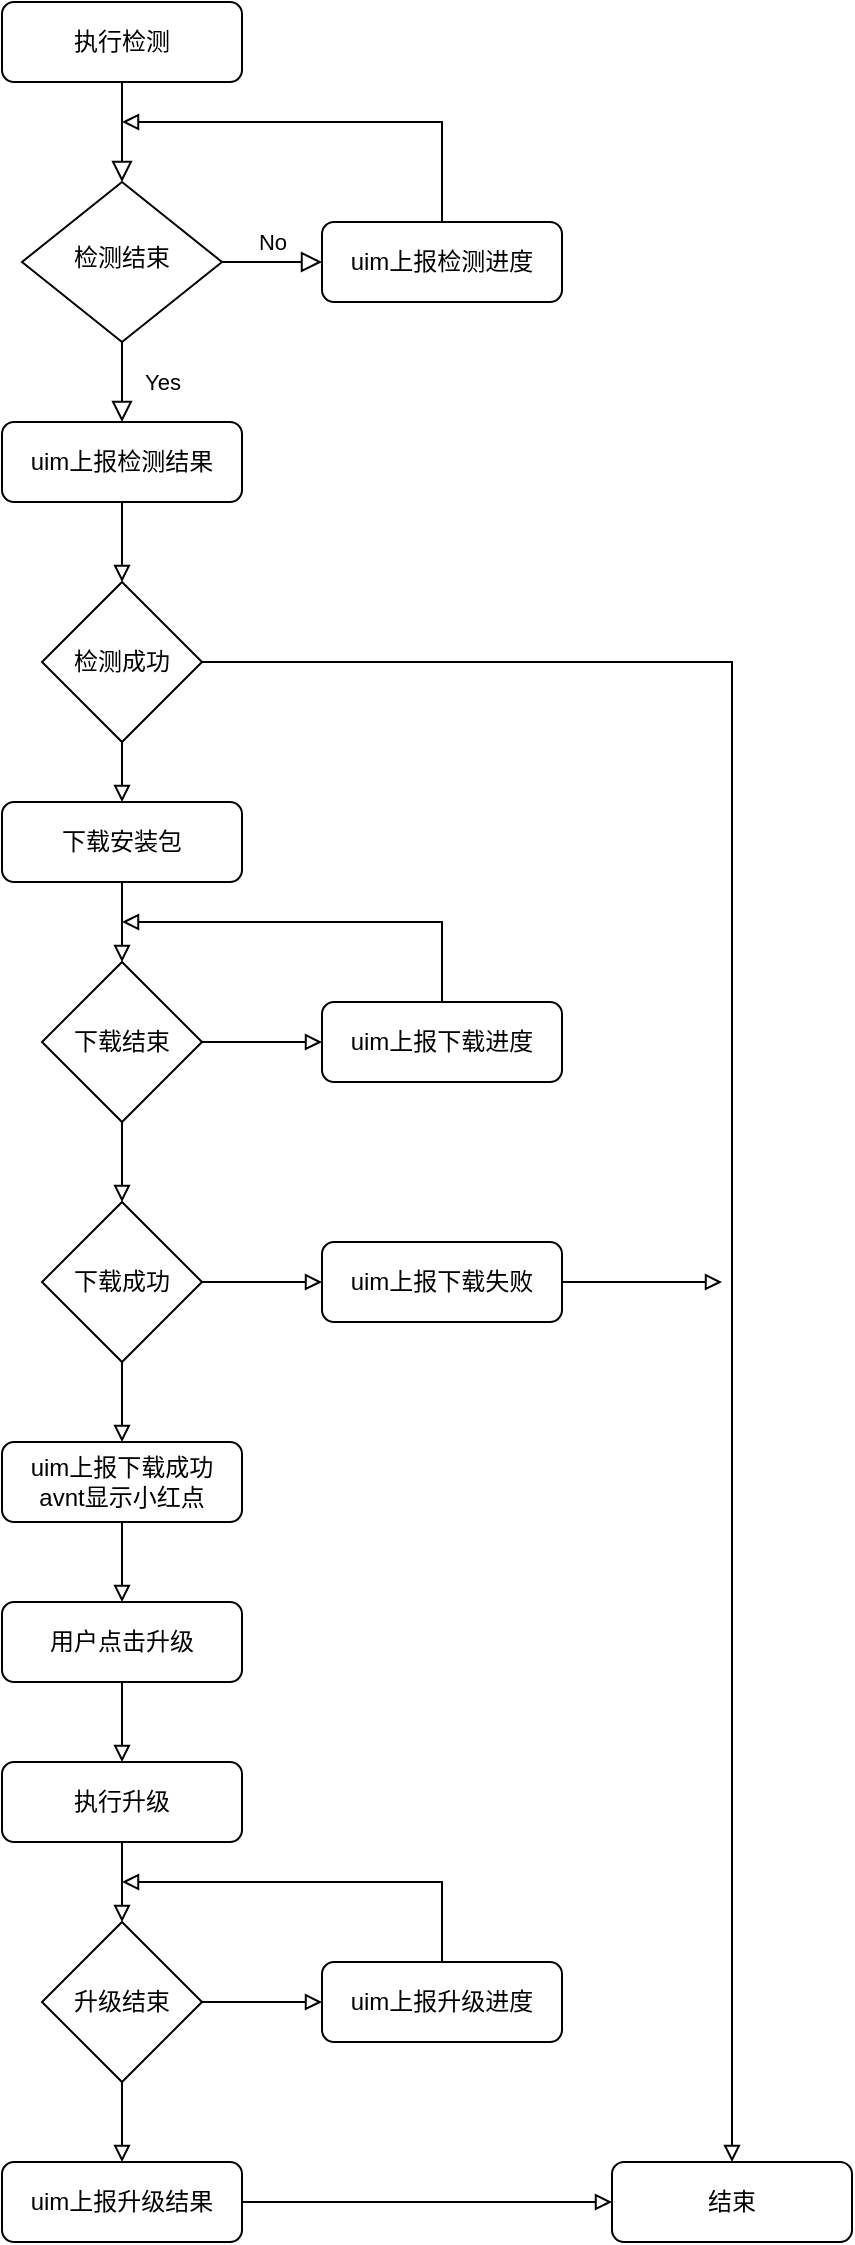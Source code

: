 <mxfile version="20.1.1" type="github">
  <diagram id="C5RBs43oDa-KdzZeNtuy" name="Page-1">
    <mxGraphModel dx="782" dy="426" grid="1" gridSize="10" guides="1" tooltips="1" connect="1" arrows="1" fold="1" page="1" pageScale="1" pageWidth="1169" pageHeight="1654" math="0" shadow="0">
      <root>
        <mxCell id="WIyWlLk6GJQsqaUBKTNV-0" />
        <mxCell id="WIyWlLk6GJQsqaUBKTNV-1" parent="WIyWlLk6GJQsqaUBKTNV-0" />
        <mxCell id="WIyWlLk6GJQsqaUBKTNV-2" value="" style="rounded=0;html=1;jettySize=auto;orthogonalLoop=1;fontSize=11;endArrow=block;endFill=0;endSize=8;strokeWidth=1;shadow=0;labelBackgroundColor=none;edgeStyle=orthogonalEdgeStyle;" parent="WIyWlLk6GJQsqaUBKTNV-1" source="WIyWlLk6GJQsqaUBKTNV-3" target="WIyWlLk6GJQsqaUBKTNV-6" edge="1">
          <mxGeometry relative="1" as="geometry" />
        </mxCell>
        <mxCell id="WIyWlLk6GJQsqaUBKTNV-3" value="执行检测" style="rounded=1;whiteSpace=wrap;html=1;fontSize=12;glass=0;strokeWidth=1;shadow=0;" parent="WIyWlLk6GJQsqaUBKTNV-1" vertex="1">
          <mxGeometry x="160" y="80" width="120" height="40" as="geometry" />
        </mxCell>
        <mxCell id="WIyWlLk6GJQsqaUBKTNV-4" value="Yes" style="rounded=0;html=1;jettySize=auto;orthogonalLoop=1;fontSize=11;endArrow=block;endFill=0;endSize=8;strokeWidth=1;shadow=0;labelBackgroundColor=none;edgeStyle=orthogonalEdgeStyle;" parent="WIyWlLk6GJQsqaUBKTNV-1" source="WIyWlLk6GJQsqaUBKTNV-6" edge="1">
          <mxGeometry y="20" relative="1" as="geometry">
            <mxPoint as="offset" />
            <mxPoint x="220" y="290" as="targetPoint" />
          </mxGeometry>
        </mxCell>
        <mxCell id="WIyWlLk6GJQsqaUBKTNV-5" value="No" style="edgeStyle=orthogonalEdgeStyle;rounded=0;html=1;jettySize=auto;orthogonalLoop=1;fontSize=11;endArrow=block;endFill=0;endSize=8;strokeWidth=1;shadow=0;labelBackgroundColor=none;" parent="WIyWlLk6GJQsqaUBKTNV-1" source="WIyWlLk6GJQsqaUBKTNV-6" target="WIyWlLk6GJQsqaUBKTNV-7" edge="1">
          <mxGeometry y="10" relative="1" as="geometry">
            <mxPoint as="offset" />
          </mxGeometry>
        </mxCell>
        <mxCell id="WIyWlLk6GJQsqaUBKTNV-6" value="检测结束" style="rhombus;whiteSpace=wrap;html=1;shadow=0;fontFamily=Helvetica;fontSize=12;align=center;strokeWidth=1;spacing=6;spacingTop=-4;" parent="WIyWlLk6GJQsqaUBKTNV-1" vertex="1">
          <mxGeometry x="170" y="170" width="100" height="80" as="geometry" />
        </mxCell>
        <mxCell id="58yIOTkPHo44h-EmWvCA-26" style="edgeStyle=orthogonalEdgeStyle;rounded=0;orthogonalLoop=1;jettySize=auto;html=1;exitX=0.5;exitY=0;exitDx=0;exitDy=0;endArrow=block;endFill=0;" edge="1" parent="WIyWlLk6GJQsqaUBKTNV-1" source="WIyWlLk6GJQsqaUBKTNV-7">
          <mxGeometry relative="1" as="geometry">
            <mxPoint x="220" y="140" as="targetPoint" />
            <Array as="points">
              <mxPoint x="380" y="140" />
              <mxPoint x="220" y="140" />
            </Array>
          </mxGeometry>
        </mxCell>
        <mxCell id="WIyWlLk6GJQsqaUBKTNV-7" value="uim上报检测进度" style="rounded=1;whiteSpace=wrap;html=1;fontSize=12;glass=0;strokeWidth=1;shadow=0;" parent="WIyWlLk6GJQsqaUBKTNV-1" vertex="1">
          <mxGeometry x="320" y="190" width="120" height="40" as="geometry" />
        </mxCell>
        <mxCell id="58yIOTkPHo44h-EmWvCA-8" style="edgeStyle=orthogonalEdgeStyle;rounded=0;orthogonalLoop=1;jettySize=auto;html=1;endArrow=block;endFill=0;" edge="1" parent="WIyWlLk6GJQsqaUBKTNV-1" source="58yIOTkPHo44h-EmWvCA-0">
          <mxGeometry relative="1" as="geometry">
            <mxPoint x="220" y="370" as="targetPoint" />
          </mxGeometry>
        </mxCell>
        <mxCell id="58yIOTkPHo44h-EmWvCA-0" value="uim上报检测结果" style="rounded=1;whiteSpace=wrap;html=1;" vertex="1" parent="WIyWlLk6GJQsqaUBKTNV-1">
          <mxGeometry x="160" y="290" width="120" height="40" as="geometry" />
        </mxCell>
        <mxCell id="58yIOTkPHo44h-EmWvCA-12" style="edgeStyle=orthogonalEdgeStyle;rounded=0;orthogonalLoop=1;jettySize=auto;html=1;entryX=0.5;entryY=0;entryDx=0;entryDy=0;endArrow=block;endFill=0;" edge="1" parent="WIyWlLk6GJQsqaUBKTNV-1" source="58yIOTkPHo44h-EmWvCA-2" target="58yIOTkPHo44h-EmWvCA-10">
          <mxGeometry relative="1" as="geometry" />
        </mxCell>
        <mxCell id="58yIOTkPHo44h-EmWvCA-42" style="edgeStyle=orthogonalEdgeStyle;rounded=0;orthogonalLoop=1;jettySize=auto;html=1;endArrow=block;endFill=0;" edge="1" parent="WIyWlLk6GJQsqaUBKTNV-1" source="58yIOTkPHo44h-EmWvCA-2" target="58yIOTkPHo44h-EmWvCA-40">
          <mxGeometry relative="1" as="geometry" />
        </mxCell>
        <mxCell id="58yIOTkPHo44h-EmWvCA-2" value="检测成功" style="rhombus;whiteSpace=wrap;html=1;" vertex="1" parent="WIyWlLk6GJQsqaUBKTNV-1">
          <mxGeometry x="180" y="370" width="80" height="80" as="geometry" />
        </mxCell>
        <mxCell id="58yIOTkPHo44h-EmWvCA-14" style="edgeStyle=orthogonalEdgeStyle;rounded=0;orthogonalLoop=1;jettySize=auto;html=1;exitX=0.5;exitY=1;exitDx=0;exitDy=0;entryX=0.5;entryY=0;entryDx=0;entryDy=0;endArrow=block;endFill=0;" edge="1" parent="WIyWlLk6GJQsqaUBKTNV-1" source="58yIOTkPHo44h-EmWvCA-10" target="58yIOTkPHo44h-EmWvCA-13">
          <mxGeometry relative="1" as="geometry" />
        </mxCell>
        <mxCell id="58yIOTkPHo44h-EmWvCA-10" value="下载安装包" style="rounded=1;whiteSpace=wrap;html=1;" vertex="1" parent="WIyWlLk6GJQsqaUBKTNV-1">
          <mxGeometry x="160" y="480" width="120" height="40" as="geometry" />
        </mxCell>
        <mxCell id="58yIOTkPHo44h-EmWvCA-16" style="edgeStyle=orthogonalEdgeStyle;rounded=0;orthogonalLoop=1;jettySize=auto;html=1;exitX=1;exitY=0.5;exitDx=0;exitDy=0;entryX=0;entryY=0.5;entryDx=0;entryDy=0;endArrow=block;endFill=0;" edge="1" parent="WIyWlLk6GJQsqaUBKTNV-1" source="58yIOTkPHo44h-EmWvCA-13" target="58yIOTkPHo44h-EmWvCA-15">
          <mxGeometry relative="1" as="geometry" />
        </mxCell>
        <mxCell id="58yIOTkPHo44h-EmWvCA-22" style="edgeStyle=orthogonalEdgeStyle;rounded=0;orthogonalLoop=1;jettySize=auto;html=1;entryX=0.5;entryY=0;entryDx=0;entryDy=0;endArrow=block;endFill=0;" edge="1" parent="WIyWlLk6GJQsqaUBKTNV-1" source="58yIOTkPHo44h-EmWvCA-13" target="58yIOTkPHo44h-EmWvCA-21">
          <mxGeometry relative="1" as="geometry" />
        </mxCell>
        <mxCell id="58yIOTkPHo44h-EmWvCA-13" value="下载结束" style="rhombus;whiteSpace=wrap;html=1;" vertex="1" parent="WIyWlLk6GJQsqaUBKTNV-1">
          <mxGeometry x="180" y="560" width="80" height="80" as="geometry" />
        </mxCell>
        <mxCell id="58yIOTkPHo44h-EmWvCA-28" style="edgeStyle=orthogonalEdgeStyle;rounded=0;orthogonalLoop=1;jettySize=auto;html=1;exitX=0.5;exitY=0;exitDx=0;exitDy=0;endArrow=block;endFill=0;" edge="1" parent="WIyWlLk6GJQsqaUBKTNV-1" source="58yIOTkPHo44h-EmWvCA-15">
          <mxGeometry relative="1" as="geometry">
            <mxPoint x="220" y="540" as="targetPoint" />
            <Array as="points">
              <mxPoint x="380" y="540" />
              <mxPoint x="220" y="540" />
            </Array>
          </mxGeometry>
        </mxCell>
        <mxCell id="58yIOTkPHo44h-EmWvCA-15" value="uim上报下载进度" style="rounded=1;whiteSpace=wrap;html=1;" vertex="1" parent="WIyWlLk6GJQsqaUBKTNV-1">
          <mxGeometry x="320" y="580" width="120" height="40" as="geometry" />
        </mxCell>
        <mxCell id="58yIOTkPHo44h-EmWvCA-20" style="edgeStyle=orthogonalEdgeStyle;rounded=0;orthogonalLoop=1;jettySize=auto;html=1;exitX=0.5;exitY=1;exitDx=0;exitDy=0;entryX=0.5;entryY=0;entryDx=0;entryDy=0;endArrow=block;endFill=0;" edge="1" parent="WIyWlLk6GJQsqaUBKTNV-1" source="58yIOTkPHo44h-EmWvCA-17" target="58yIOTkPHo44h-EmWvCA-19">
          <mxGeometry relative="1" as="geometry" />
        </mxCell>
        <mxCell id="58yIOTkPHo44h-EmWvCA-17" value="uim上报下载成功&lt;br&gt;avnt显示小红点" style="rounded=1;whiteSpace=wrap;html=1;" vertex="1" parent="WIyWlLk6GJQsqaUBKTNV-1">
          <mxGeometry x="160" y="800" width="120" height="40" as="geometry" />
        </mxCell>
        <mxCell id="58yIOTkPHo44h-EmWvCA-31" style="edgeStyle=orthogonalEdgeStyle;rounded=0;orthogonalLoop=1;jettySize=auto;html=1;entryX=0.5;entryY=0;entryDx=0;entryDy=0;endArrow=block;endFill=0;" edge="1" parent="WIyWlLk6GJQsqaUBKTNV-1" source="58yIOTkPHo44h-EmWvCA-19" target="58yIOTkPHo44h-EmWvCA-30">
          <mxGeometry relative="1" as="geometry" />
        </mxCell>
        <mxCell id="58yIOTkPHo44h-EmWvCA-19" value="用户点击升级" style="rounded=1;whiteSpace=wrap;html=1;" vertex="1" parent="WIyWlLk6GJQsqaUBKTNV-1">
          <mxGeometry x="160" y="880" width="120" height="40" as="geometry" />
        </mxCell>
        <mxCell id="58yIOTkPHo44h-EmWvCA-24" style="edgeStyle=orthogonalEdgeStyle;rounded=0;orthogonalLoop=1;jettySize=auto;html=1;entryX=0;entryY=0.5;entryDx=0;entryDy=0;endArrow=block;endFill=0;" edge="1" parent="WIyWlLk6GJQsqaUBKTNV-1" source="58yIOTkPHo44h-EmWvCA-21" target="58yIOTkPHo44h-EmWvCA-23">
          <mxGeometry relative="1" as="geometry" />
        </mxCell>
        <mxCell id="58yIOTkPHo44h-EmWvCA-25" style="edgeStyle=orthogonalEdgeStyle;rounded=0;orthogonalLoop=1;jettySize=auto;html=1;exitX=0.5;exitY=1;exitDx=0;exitDy=0;entryX=0.5;entryY=0;entryDx=0;entryDy=0;endArrow=block;endFill=0;" edge="1" parent="WIyWlLk6GJQsqaUBKTNV-1" source="58yIOTkPHo44h-EmWvCA-21" target="58yIOTkPHo44h-EmWvCA-17">
          <mxGeometry relative="1" as="geometry" />
        </mxCell>
        <mxCell id="58yIOTkPHo44h-EmWvCA-21" value="下载成功" style="rhombus;whiteSpace=wrap;html=1;" vertex="1" parent="WIyWlLk6GJQsqaUBKTNV-1">
          <mxGeometry x="180" y="680" width="80" height="80" as="geometry" />
        </mxCell>
        <mxCell id="58yIOTkPHo44h-EmWvCA-43" style="edgeStyle=orthogonalEdgeStyle;rounded=0;orthogonalLoop=1;jettySize=auto;html=1;endArrow=block;endFill=0;" edge="1" parent="WIyWlLk6GJQsqaUBKTNV-1" source="58yIOTkPHo44h-EmWvCA-23">
          <mxGeometry relative="1" as="geometry">
            <mxPoint x="520" y="720" as="targetPoint" />
          </mxGeometry>
        </mxCell>
        <mxCell id="58yIOTkPHo44h-EmWvCA-23" value="uim上报下载失败" style="rounded=1;whiteSpace=wrap;html=1;" vertex="1" parent="WIyWlLk6GJQsqaUBKTNV-1">
          <mxGeometry x="320" y="700" width="120" height="40" as="geometry" />
        </mxCell>
        <mxCell id="58yIOTkPHo44h-EmWvCA-36" style="edgeStyle=orthogonalEdgeStyle;rounded=0;orthogonalLoop=1;jettySize=auto;html=1;exitX=0.5;exitY=1;exitDx=0;exitDy=0;entryX=0.5;entryY=0;entryDx=0;entryDy=0;endArrow=block;endFill=0;" edge="1" parent="WIyWlLk6GJQsqaUBKTNV-1" source="58yIOTkPHo44h-EmWvCA-30" target="58yIOTkPHo44h-EmWvCA-32">
          <mxGeometry relative="1" as="geometry" />
        </mxCell>
        <mxCell id="58yIOTkPHo44h-EmWvCA-30" value="执行升级" style="rounded=1;whiteSpace=wrap;html=1;" vertex="1" parent="WIyWlLk6GJQsqaUBKTNV-1">
          <mxGeometry x="160" y="960" width="120" height="40" as="geometry" />
        </mxCell>
        <mxCell id="58yIOTkPHo44h-EmWvCA-34" style="edgeStyle=orthogonalEdgeStyle;rounded=0;orthogonalLoop=1;jettySize=auto;html=1;exitX=1;exitY=0.5;exitDx=0;exitDy=0;entryX=0;entryY=0.5;entryDx=0;entryDy=0;endArrow=block;endFill=0;" edge="1" parent="WIyWlLk6GJQsqaUBKTNV-1" source="58yIOTkPHo44h-EmWvCA-32" target="58yIOTkPHo44h-EmWvCA-33">
          <mxGeometry relative="1" as="geometry" />
        </mxCell>
        <mxCell id="58yIOTkPHo44h-EmWvCA-37" style="edgeStyle=orthogonalEdgeStyle;rounded=0;orthogonalLoop=1;jettySize=auto;html=1;exitX=0.5;exitY=1;exitDx=0;exitDy=0;entryX=0.5;entryY=0;entryDx=0;entryDy=0;endArrow=block;endFill=0;" edge="1" parent="WIyWlLk6GJQsqaUBKTNV-1" source="58yIOTkPHo44h-EmWvCA-32" target="58yIOTkPHo44h-EmWvCA-35">
          <mxGeometry relative="1" as="geometry" />
        </mxCell>
        <mxCell id="58yIOTkPHo44h-EmWvCA-32" value="升级结束" style="rhombus;whiteSpace=wrap;html=1;" vertex="1" parent="WIyWlLk6GJQsqaUBKTNV-1">
          <mxGeometry x="180" y="1040" width="80" height="80" as="geometry" />
        </mxCell>
        <mxCell id="58yIOTkPHo44h-EmWvCA-48" style="edgeStyle=orthogonalEdgeStyle;rounded=0;orthogonalLoop=1;jettySize=auto;html=1;exitX=0.5;exitY=0;exitDx=0;exitDy=0;endArrow=block;endFill=0;" edge="1" parent="WIyWlLk6GJQsqaUBKTNV-1" source="58yIOTkPHo44h-EmWvCA-33">
          <mxGeometry relative="1" as="geometry">
            <mxPoint x="220" y="1020" as="targetPoint" />
            <Array as="points">
              <mxPoint x="380" y="1020" />
              <mxPoint x="220" y="1020" />
            </Array>
          </mxGeometry>
        </mxCell>
        <mxCell id="58yIOTkPHo44h-EmWvCA-33" value="uim上报升级进度" style="rounded=1;whiteSpace=wrap;html=1;" vertex="1" parent="WIyWlLk6GJQsqaUBKTNV-1">
          <mxGeometry x="320" y="1060" width="120" height="40" as="geometry" />
        </mxCell>
        <mxCell id="58yIOTkPHo44h-EmWvCA-41" style="edgeStyle=orthogonalEdgeStyle;rounded=0;orthogonalLoop=1;jettySize=auto;html=1;exitX=1;exitY=0.5;exitDx=0;exitDy=0;endArrow=block;endFill=0;" edge="1" parent="WIyWlLk6GJQsqaUBKTNV-1" source="58yIOTkPHo44h-EmWvCA-35" target="58yIOTkPHo44h-EmWvCA-40">
          <mxGeometry relative="1" as="geometry" />
        </mxCell>
        <mxCell id="58yIOTkPHo44h-EmWvCA-35" value="uim上报升级结果" style="rounded=1;whiteSpace=wrap;html=1;" vertex="1" parent="WIyWlLk6GJQsqaUBKTNV-1">
          <mxGeometry x="160" y="1160" width="120" height="40" as="geometry" />
        </mxCell>
        <mxCell id="58yIOTkPHo44h-EmWvCA-40" value="结束" style="rounded=1;whiteSpace=wrap;html=1;" vertex="1" parent="WIyWlLk6GJQsqaUBKTNV-1">
          <mxGeometry x="465" y="1160" width="120" height="40" as="geometry" />
        </mxCell>
      </root>
    </mxGraphModel>
  </diagram>
</mxfile>
